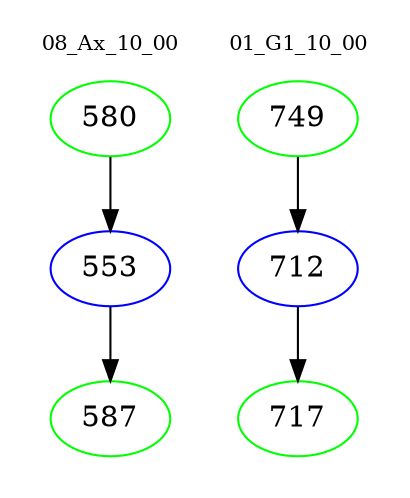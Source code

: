 digraph{
subgraph cluster_0 {
color = white
label = "08_Ax_10_00";
fontsize=10;
T0_580 [label="580", color="green"]
T0_580 -> T0_553 [color="black"]
T0_553 [label="553", color="blue"]
T0_553 -> T0_587 [color="black"]
T0_587 [label="587", color="green"]
}
subgraph cluster_1 {
color = white
label = "01_G1_10_00";
fontsize=10;
T1_749 [label="749", color="green"]
T1_749 -> T1_712 [color="black"]
T1_712 [label="712", color="blue"]
T1_712 -> T1_717 [color="black"]
T1_717 [label="717", color="green"]
}
}
